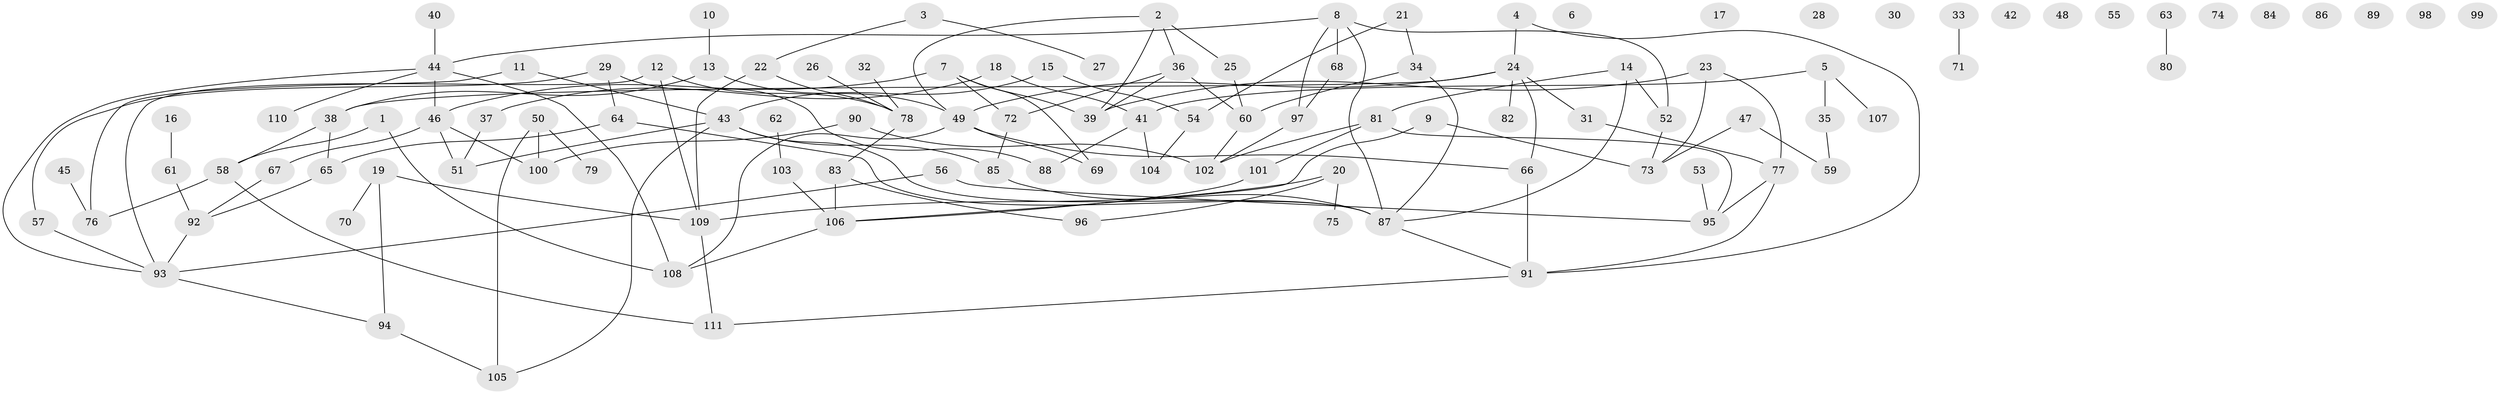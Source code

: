 // coarse degree distribution, {3: 0.2, 1: 0.175, 4: 0.125, 2: 0.2, 6: 0.075, 5: 0.075, 7: 0.075, 10: 0.025, 8: 0.025, 9: 0.025}
// Generated by graph-tools (version 1.1) at 2025/35/03/04/25 23:35:52]
// undirected, 111 vertices, 138 edges
graph export_dot {
  node [color=gray90,style=filled];
  1;
  2;
  3;
  4;
  5;
  6;
  7;
  8;
  9;
  10;
  11;
  12;
  13;
  14;
  15;
  16;
  17;
  18;
  19;
  20;
  21;
  22;
  23;
  24;
  25;
  26;
  27;
  28;
  29;
  30;
  31;
  32;
  33;
  34;
  35;
  36;
  37;
  38;
  39;
  40;
  41;
  42;
  43;
  44;
  45;
  46;
  47;
  48;
  49;
  50;
  51;
  52;
  53;
  54;
  55;
  56;
  57;
  58;
  59;
  60;
  61;
  62;
  63;
  64;
  65;
  66;
  67;
  68;
  69;
  70;
  71;
  72;
  73;
  74;
  75;
  76;
  77;
  78;
  79;
  80;
  81;
  82;
  83;
  84;
  85;
  86;
  87;
  88;
  89;
  90;
  91;
  92;
  93;
  94;
  95;
  96;
  97;
  98;
  99;
  100;
  101;
  102;
  103;
  104;
  105;
  106;
  107;
  108;
  109;
  110;
  111;
  1 -- 58;
  1 -- 108;
  2 -- 25;
  2 -- 36;
  2 -- 39;
  2 -- 49;
  3 -- 22;
  3 -- 27;
  4 -- 24;
  4 -- 91;
  5 -- 35;
  5 -- 41;
  5 -- 107;
  7 -- 39;
  7 -- 46;
  7 -- 69;
  7 -- 72;
  8 -- 44;
  8 -- 52;
  8 -- 68;
  8 -- 87;
  8 -- 97;
  9 -- 73;
  9 -- 106;
  10 -- 13;
  11 -- 43;
  11 -- 76;
  12 -- 78;
  12 -- 93;
  12 -- 109;
  13 -- 38;
  13 -- 49;
  14 -- 52;
  14 -- 81;
  14 -- 87;
  15 -- 43;
  15 -- 54;
  16 -- 61;
  18 -- 37;
  18 -- 41;
  19 -- 70;
  19 -- 94;
  19 -- 109;
  20 -- 75;
  20 -- 96;
  20 -- 109;
  21 -- 34;
  21 -- 54;
  22 -- 78;
  22 -- 109;
  23 -- 39;
  23 -- 73;
  23 -- 77;
  24 -- 31;
  24 -- 38;
  24 -- 49;
  24 -- 66;
  24 -- 82;
  25 -- 60;
  26 -- 78;
  29 -- 57;
  29 -- 64;
  29 -- 88;
  31 -- 77;
  32 -- 78;
  33 -- 71;
  34 -- 60;
  34 -- 87;
  35 -- 59;
  36 -- 39;
  36 -- 60;
  36 -- 72;
  37 -- 51;
  38 -- 58;
  38 -- 65;
  40 -- 44;
  41 -- 88;
  41 -- 104;
  43 -- 51;
  43 -- 85;
  43 -- 87;
  43 -- 105;
  44 -- 46;
  44 -- 93;
  44 -- 108;
  44 -- 110;
  45 -- 76;
  46 -- 51;
  46 -- 67;
  46 -- 100;
  47 -- 59;
  47 -- 73;
  49 -- 66;
  49 -- 69;
  49 -- 108;
  50 -- 79;
  50 -- 100;
  50 -- 105;
  52 -- 73;
  53 -- 95;
  54 -- 104;
  56 -- 93;
  56 -- 95;
  57 -- 93;
  58 -- 76;
  58 -- 111;
  60 -- 102;
  61 -- 92;
  62 -- 103;
  63 -- 80;
  64 -- 65;
  64 -- 87;
  65 -- 92;
  66 -- 91;
  67 -- 92;
  68 -- 97;
  72 -- 85;
  77 -- 91;
  77 -- 95;
  78 -- 83;
  81 -- 95;
  81 -- 101;
  81 -- 102;
  83 -- 96;
  83 -- 106;
  85 -- 87;
  87 -- 91;
  90 -- 100;
  90 -- 102;
  91 -- 111;
  92 -- 93;
  93 -- 94;
  94 -- 105;
  97 -- 102;
  101 -- 106;
  103 -- 106;
  106 -- 108;
  109 -- 111;
}
